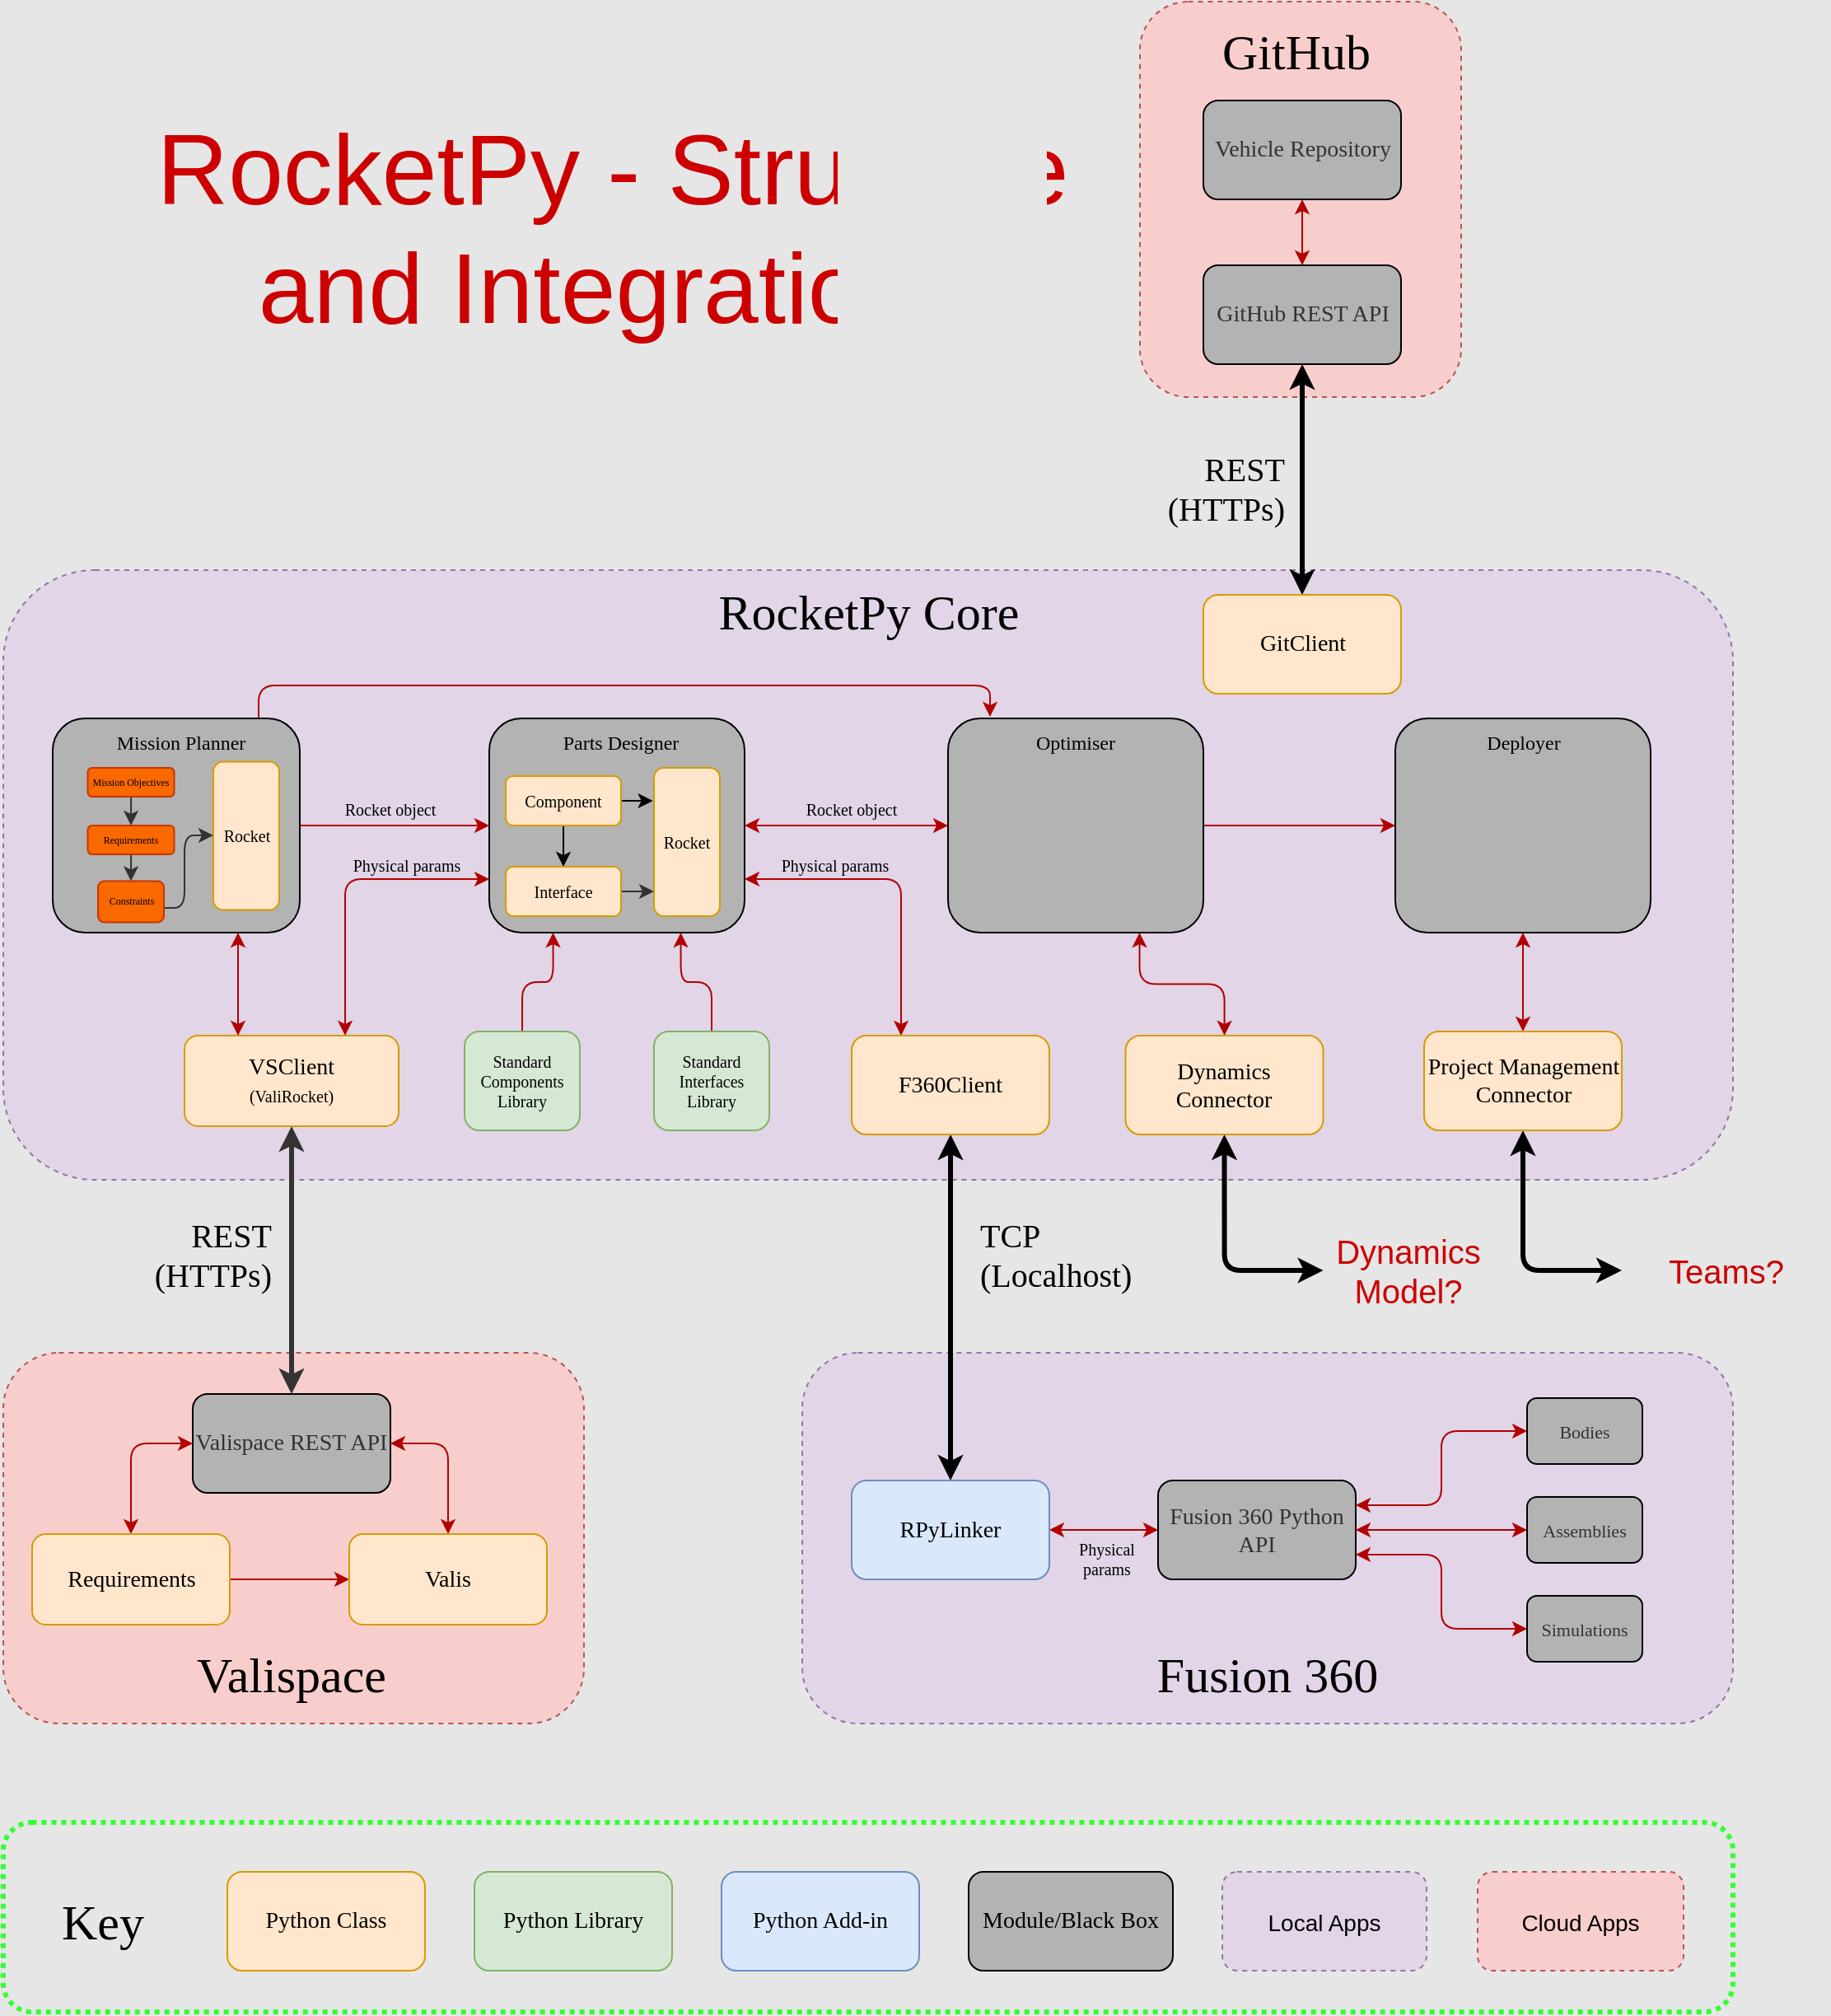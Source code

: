 <mxfile version="15.6.0" type="device"><diagram id="CBhhSlvV4TSZD_NFqNw8" name="Page-1"><mxGraphModel dx="677" dy="384" grid="1" gridSize="5" guides="1" tooltips="1" connect="1" arrows="1" fold="1" page="1" pageScale="1" pageWidth="4681" pageHeight="3300" background="#E6E6E6" math="0" shadow="0"><root><mxCell id="0"/><mxCell id="1" parent="0"/><mxCell id="SwX5QnUCMjqNOXKMfuhw-78" value="" style="rounded=1;whiteSpace=wrap;html=1;shadow=0;dashed=1;fontFamily=Verdana;fontSize=10;fillColor=none;strokeWidth=3;dashPattern=1 1;strokeColor=#33FF33;" parent="1" vertex="1"><mxGeometry x="1535" y="1775" width="1050" height="115" as="geometry"/></mxCell><mxCell id="SwX5QnUCMjqNOXKMfuhw-1" value="" style="rounded=1;whiteSpace=wrap;html=1;fillColor=#e1d5e7;shadow=0;strokeColor=#9673a6;dashed=1;" parent="1" vertex="1"><mxGeometry x="1535" y="1015" width="1050" height="370" as="geometry"/></mxCell><mxCell id="SwX5QnUCMjqNOXKMfuhw-2" value="" style="rounded=1;whiteSpace=wrap;html=1;fillColor=#e1d5e7;strokeColor=#9673a6;dashed=1;" parent="1" vertex="1"><mxGeometry x="2020" y="1490" width="565" height="225" as="geometry"/></mxCell><mxCell id="SwX5QnUCMjqNOXKMfuhw-3" value="Fusion 360" style="text;html=1;strokeColor=none;fillColor=none;align=center;verticalAlign=middle;whiteSpace=wrap;rounded=0;fontSize=30;fontFamily=Verdana;" parent="1" vertex="1"><mxGeometry x="2216.25" y="1675" width="172.5" height="20" as="geometry"/></mxCell><mxCell id="SwX5QnUCMjqNOXKMfuhw-4" value="RocketPy Core" style="text;html=1;strokeColor=none;fillColor=none;align=center;verticalAlign=middle;whiteSpace=wrap;rounded=0;fontSize=30;fontFamily=Verdana;" parent="1" vertex="1"><mxGeometry x="1932.5" y="1030" width="255" height="20" as="geometry"/></mxCell><mxCell id="SwX5QnUCMjqNOXKMfuhw-9" style="edgeStyle=orthogonalEdgeStyle;rounded=1;orthogonalLoop=1;jettySize=auto;html=1;fontFamily=Verdana;fontSize=14;startArrow=classic;startFill=1;strokeWidth=3;exitX=0.5;exitY=1;exitDx=0;exitDy=0;entryX=0.5;entryY=0;entryDx=0;entryDy=0;" parent="1" source="SwX5QnUCMjqNOXKMfuhw-7" target="SwX5QnUCMjqNOXKMfuhw-8" edge="1"><mxGeometry relative="1" as="geometry"><Array as="points"><mxPoint x="2110" y="1540"/><mxPoint x="2110" y="1540"/></Array></mxGeometry></mxCell><mxCell id="SwX5QnUCMjqNOXKMfuhw-99" style="edgeStyle=orthogonalEdgeStyle;rounded=1;orthogonalLoop=1;jettySize=auto;html=1;exitX=0.25;exitY=0;exitDx=0;exitDy=0;entryX=1;entryY=0.75;entryDx=0;entryDy=0;fontFamily=Verdana;fontSize=4;startArrow=classic;startFill=1;endArrow=classic;endFill=1;strokeColor=#B20000;strokeWidth=1;fillColor=#e51400;" parent="1" source="SwX5QnUCMjqNOXKMfuhw-7" target="SwX5QnUCMjqNOXKMfuhw-10" edge="1"><mxGeometry relative="1" as="geometry"/></mxCell><mxCell id="SwX5QnUCMjqNOXKMfuhw-7" value="F360Client" style="rounded=1;whiteSpace=wrap;html=1;fontFamily=Verdana;fontSize=14;fillColor=#ffe6cc;strokeColor=#d79b00;" parent="1" vertex="1"><mxGeometry x="2050" y="1297.5" width="120" height="60" as="geometry"/></mxCell><mxCell id="SwX5QnUCMjqNOXKMfuhw-59" style="edgeStyle=orthogonalEdgeStyle;rounded=1;orthogonalLoop=1;jettySize=auto;html=1;entryX=0;entryY=0.5;entryDx=0;entryDy=0;fontFamily=Verdana;fontSize=30;startArrow=classic;startFill=1;endArrow=classic;endFill=1;strokeColor=#B20000;strokeWidth=1;fillColor=#e51400;" parent="1" source="SwX5QnUCMjqNOXKMfuhw-8" target="SwX5QnUCMjqNOXKMfuhw-58" edge="1"><mxGeometry relative="1" as="geometry"/></mxCell><mxCell id="SwX5QnUCMjqNOXKMfuhw-8" value="RPyLinker" style="rounded=1;whiteSpace=wrap;html=1;fontFamily=Verdana;fontSize=14;fillColor=#dae8fc;strokeColor=#6c8ebf;" parent="1" vertex="1"><mxGeometry x="2050" y="1567.5" width="120" height="60" as="geometry"/></mxCell><mxCell id="SwX5QnUCMjqNOXKMfuhw-97" style="edgeStyle=orthogonalEdgeStyle;rounded=1;orthogonalLoop=1;jettySize=auto;html=1;exitX=0;exitY=0.75;exitDx=0;exitDy=0;entryX=0.75;entryY=0;entryDx=0;entryDy=0;fontFamily=Verdana;fontSize=4;startArrow=classic;startFill=1;endArrow=classic;endFill=1;strokeColor=#B20000;strokeWidth=1;fillColor=#e51400;" parent="1" source="SwX5QnUCMjqNOXKMfuhw-10" target="SwX5QnUCMjqNOXKMfuhw-29" edge="1"><mxGeometry relative="1" as="geometry"/></mxCell><mxCell id="SwX5QnUCMjqNOXKMfuhw-10" value="" style="rounded=1;whiteSpace=wrap;html=1;fontFamily=Verdana;fontSize=14;fillColor=#B3B3B3;" parent="1" vertex="1"><mxGeometry x="1830" y="1105" width="155" height="130" as="geometry"/></mxCell><mxCell id="SwX5QnUCMjqNOXKMfuhw-74" style="edgeStyle=orthogonalEdgeStyle;rounded=1;orthogonalLoop=1;jettySize=auto;html=1;entryX=0.25;entryY=1;entryDx=0;entryDy=0;fontFamily=Verdana;fontSize=10;startArrow=none;startFill=0;endArrow=classic;endFill=1;strokeColor=#B20000;strokeWidth=1;fillColor=#e51400;" parent="1" source="SwX5QnUCMjqNOXKMfuhw-12" target="SwX5QnUCMjqNOXKMfuhw-10" edge="1"><mxGeometry relative="1" as="geometry"/></mxCell><mxCell id="SwX5QnUCMjqNOXKMfuhw-12" value="Standard Components Library" style="rounded=1;whiteSpace=wrap;html=1;fontFamily=Verdana;fontSize=10;fillColor=#d5e8d4;strokeColor=#82b366;" parent="1" vertex="1"><mxGeometry x="1815" y="1295" width="70" height="60" as="geometry"/></mxCell><mxCell id="SwX5QnUCMjqNOXKMfuhw-22" style="edgeStyle=orthogonalEdgeStyle;rounded=0;orthogonalLoop=1;jettySize=auto;html=1;entryX=0.5;entryY=0;entryDx=0;entryDy=0;fontFamily=Verdana;fontSize=10;startArrow=none;startFill=0;endArrow=classic;endFill=1;strokeWidth=1;" parent="1" source="SwX5QnUCMjqNOXKMfuhw-14" target="SwX5QnUCMjqNOXKMfuhw-15" edge="1"><mxGeometry relative="1" as="geometry"/></mxCell><mxCell id="SwX5QnUCMjqNOXKMfuhw-24" style="edgeStyle=orthogonalEdgeStyle;rounded=0;orthogonalLoop=1;jettySize=auto;html=1;entryX=-0.017;entryY=0.227;entryDx=0;entryDy=0;fontFamily=Verdana;fontSize=10;startArrow=none;startFill=0;endArrow=classic;endFill=1;strokeWidth=1;entryPerimeter=0;exitX=1;exitY=0.5;exitDx=0;exitDy=0;" parent="1" source="SwX5QnUCMjqNOXKMfuhw-14" target="SwX5QnUCMjqNOXKMfuhw-16" edge="1"><mxGeometry relative="1" as="geometry"><Array as="points"/></mxGeometry></mxCell><mxCell id="SwX5QnUCMjqNOXKMfuhw-14" value="Component" style="rounded=1;whiteSpace=wrap;html=1;fontFamily=Verdana;fontSize=10;fillColor=#ffe6cc;strokeColor=#d79b00;" parent="1" vertex="1"><mxGeometry x="1840" y="1140" width="70" height="30" as="geometry"/></mxCell><mxCell id="SwX5QnUCMjqNOXKMfuhw-70" style="edgeStyle=orthogonalEdgeStyle;rounded=1;orthogonalLoop=1;jettySize=auto;html=1;entryX=0.019;entryY=0.836;entryDx=0;entryDy=0;entryPerimeter=0;fontFamily=Verdana;fontSize=11;startArrow=none;startFill=0;endArrow=classic;endFill=1;strokeColor=#333333;strokeWidth=1;" parent="1" source="SwX5QnUCMjqNOXKMfuhw-15" target="SwX5QnUCMjqNOXKMfuhw-16" edge="1"><mxGeometry relative="1" as="geometry"/></mxCell><mxCell id="SwX5QnUCMjqNOXKMfuhw-15" value="Interface" style="rounded=1;whiteSpace=wrap;html=1;fontFamily=Verdana;fontSize=10;fillColor=#ffe6cc;strokeColor=#d79b00;" parent="1" vertex="1"><mxGeometry x="1840" y="1195" width="70" height="30" as="geometry"/></mxCell><mxCell id="SwX5QnUCMjqNOXKMfuhw-16" value="Rocket" style="rounded=1;whiteSpace=wrap;html=1;fontFamily=Verdana;fontSize=10;fillColor=#ffe6cc;strokeColor=#d79b00;" parent="1" vertex="1"><mxGeometry x="1930" y="1135" width="40" height="90" as="geometry"/></mxCell><mxCell id="SwX5QnUCMjqNOXKMfuhw-75" style="edgeStyle=orthogonalEdgeStyle;rounded=1;orthogonalLoop=1;jettySize=auto;html=1;entryX=0.75;entryY=1;entryDx=0;entryDy=0;fontFamily=Verdana;fontSize=10;startArrow=none;startFill=0;endArrow=classic;endFill=1;strokeColor=#B20000;strokeWidth=1;fillColor=#e51400;" parent="1" source="SwX5QnUCMjqNOXKMfuhw-17" target="SwX5QnUCMjqNOXKMfuhw-10" edge="1"><mxGeometry relative="1" as="geometry"/></mxCell><mxCell id="SwX5QnUCMjqNOXKMfuhw-17" value="Standard Interfaces&lt;br style=&quot;font-size: 10px;&quot;&gt;Library" style="rounded=1;whiteSpace=wrap;html=1;fontFamily=Verdana;fontSize=10;fillColor=#d5e8d4;strokeColor=#82b366;" parent="1" vertex="1"><mxGeometry x="1930" y="1295" width="70" height="60" as="geometry"/></mxCell><mxCell id="SwX5QnUCMjqNOXKMfuhw-25" value="&lt;font style=&quot;font-size: 12px&quot;&gt;Parts Designer&lt;/font&gt;" style="text;html=1;strokeColor=none;fillColor=none;align=center;verticalAlign=middle;whiteSpace=wrap;rounded=0;fontSize=12;fontFamily=Verdana;" parent="1" vertex="1"><mxGeometry x="1860" y="1110" width="100" height="20" as="geometry"/></mxCell><mxCell id="SwX5QnUCMjqNOXKMfuhw-26" value="TCP (Localhost)" style="text;html=1;strokeColor=none;fillColor=none;align=left;verticalAlign=middle;whiteSpace=wrap;rounded=0;fontSize=20;fontFamily=Verdana;" parent="1" vertex="1"><mxGeometry x="2126" y="1420" width="40" height="20" as="geometry"/></mxCell><mxCell id="SwX5QnUCMjqNOXKMfuhw-28" value="" style="rounded=1;whiteSpace=wrap;html=1;fillColor=#f8cecc;shadow=0;strokeColor=#b85450;dashed=1;" parent="1" vertex="1"><mxGeometry x="1535" y="1490" width="352.5" height="225" as="geometry"/></mxCell><mxCell id="SwX5QnUCMjqNOXKMfuhw-100" style="edgeStyle=orthogonalEdgeStyle;rounded=1;orthogonalLoop=1;jettySize=auto;html=1;entryX=0.5;entryY=0;entryDx=0;entryDy=0;fontFamily=Verdana;fontSize=4;startArrow=classic;startFill=1;endArrow=classic;endFill=1;strokeColor=#333333;strokeWidth=3;" parent="1" source="SwX5QnUCMjqNOXKMfuhw-29" target="SwX5QnUCMjqNOXKMfuhw-33" edge="1"><mxGeometry relative="1" as="geometry"/></mxCell><mxCell id="SwX5QnUCMjqNOXKMfuhw-29" value="VSClient&lt;br&gt;&lt;font style=&quot;font-size: 10px&quot;&gt;(ValiRocket)&lt;/font&gt;" style="rounded=1;whiteSpace=wrap;html=1;fontFamily=Verdana;fontSize=14;fillColor=#ffe6cc;strokeColor=#d79b00;" parent="1" vertex="1"><mxGeometry x="1645" y="1297.5" width="130" height="55" as="geometry"/></mxCell><mxCell id="SwX5QnUCMjqNOXKMfuhw-31" value="Valispace" style="text;html=1;strokeColor=none;fillColor=none;align=center;verticalAlign=middle;whiteSpace=wrap;rounded=0;fontSize=30;fontFamily=Verdana;" parent="1" vertex="1"><mxGeometry x="1625" y="1675" width="170" height="20" as="geometry"/></mxCell><mxCell id="SwX5QnUCMjqNOXKMfuhw-33" value="Valispace REST API" style="rounded=1;whiteSpace=wrap;html=1;fontFamily=Verdana;fontSize=14;fontColor=#333333;fillColor=#B3B3B3;" parent="1" vertex="1"><mxGeometry x="1650" y="1515" width="120" height="60" as="geometry"/></mxCell><mxCell id="SwX5QnUCMjqNOXKMfuhw-35" value="RocketPy - Structure and Integrations" style="text;html=1;align=center;verticalAlign=middle;whiteSpace=wrap;rounded=0;fontSize=60;fontFamily=Helvetica;fontStyle=0;fontColor=#CC0000;" parent="1" vertex="1"><mxGeometry x="1625" y="720" width="560" height="175" as="geometry"/></mxCell><mxCell id="SwX5QnUCMjqNOXKMfuhw-38" value="REST (HTTPs)" style="text;html=1;strokeColor=none;fillColor=none;align=right;verticalAlign=middle;whiteSpace=wrap;rounded=0;fontSize=20;fontFamily=Verdana;" parent="1" vertex="1"><mxGeometry x="1660" y="1420" width="40" height="20" as="geometry"/></mxCell><mxCell id="SwX5QnUCMjqNOXKMfuhw-46" style="edgeStyle=orthogonalEdgeStyle;rounded=1;orthogonalLoop=1;jettySize=auto;html=1;fontFamily=Verdana;fontSize=34;startArrow=none;startFill=0;endArrow=classic;endFill=1;strokeWidth=1;fillColor=#e51400;strokeColor=#B20000;" parent="1" source="SwX5QnUCMjqNOXKMfuhw-42" target="SwX5QnUCMjqNOXKMfuhw-43" edge="1"><mxGeometry relative="1" as="geometry"/></mxCell><mxCell id="SwX5QnUCMjqNOXKMfuhw-101" style="edgeStyle=orthogonalEdgeStyle;rounded=1;orthogonalLoop=1;jettySize=auto;html=1;entryX=0;entryY=0.5;entryDx=0;entryDy=0;fontFamily=Verdana;fontSize=4;startArrow=classic;startFill=1;endArrow=classic;endFill=1;strokeColor=#B20000;strokeWidth=1;fillColor=#e51400;" parent="1" source="SwX5QnUCMjqNOXKMfuhw-42" target="SwX5QnUCMjqNOXKMfuhw-33" edge="1"><mxGeometry relative="1" as="geometry"/></mxCell><mxCell id="SwX5QnUCMjqNOXKMfuhw-42" value="Requirements" style="rounded=1;whiteSpace=wrap;html=1;fontFamily=Verdana;fontSize=14;fillColor=#ffe6cc;strokeColor=#d79b00;" parent="1" vertex="1"><mxGeometry x="1552.5" y="1600" width="120" height="55" as="geometry"/></mxCell><mxCell id="SwX5QnUCMjqNOXKMfuhw-102" style="edgeStyle=orthogonalEdgeStyle;rounded=1;orthogonalLoop=1;jettySize=auto;html=1;entryX=1;entryY=0.5;entryDx=0;entryDy=0;fontFamily=Verdana;fontSize=4;startArrow=classic;startFill=1;endArrow=classic;endFill=1;strokeColor=#B20000;strokeWidth=1;fillColor=#e51400;" parent="1" source="SwX5QnUCMjqNOXKMfuhw-43" target="SwX5QnUCMjqNOXKMfuhw-33" edge="1"><mxGeometry relative="1" as="geometry"/></mxCell><mxCell id="SwX5QnUCMjqNOXKMfuhw-43" value="Valis" style="rounded=1;whiteSpace=wrap;html=1;fontFamily=Verdana;fontSize=14;fillColor=#ffe6cc;strokeColor=#d79b00;" parent="1" vertex="1"><mxGeometry x="1745" y="1600" width="120" height="55" as="geometry"/></mxCell><mxCell id="SwX5QnUCMjqNOXKMfuhw-49" value="Python Class" style="rounded=1;whiteSpace=wrap;html=1;fontFamily=Verdana;fontSize=14;fillColor=#ffe6cc;strokeColor=#d79b00;" parent="1" vertex="1"><mxGeometry x="1671" y="1805" width="120" height="60" as="geometry"/></mxCell><mxCell id="SwX5QnUCMjqNOXKMfuhw-50" value="Python Library" style="rounded=1;whiteSpace=wrap;html=1;fontFamily=Verdana;fontSize=14;fillColor=#d5e8d4;strokeColor=#82b366;" parent="1" vertex="1"><mxGeometry x="1821" y="1805" width="120" height="60" as="geometry"/></mxCell><mxCell id="SwX5QnUCMjqNOXKMfuhw-51" value="Python Add-in" style="rounded=1;whiteSpace=wrap;html=1;fontFamily=Verdana;fontSize=14;fillColor=#dae8fc;strokeColor=#6c8ebf;" parent="1" vertex="1"><mxGeometry x="1971" y="1805" width="120" height="60" as="geometry"/></mxCell><mxCell id="SwX5QnUCMjqNOXKMfuhw-52" value="Module/Black Box" style="rounded=1;whiteSpace=wrap;html=1;fontFamily=Verdana;fontSize=14;fillColor=#B3B3B3;" parent="1" vertex="1"><mxGeometry x="2121" y="1805" width="124" height="60" as="geometry"/></mxCell><mxCell id="SwX5QnUCMjqNOXKMfuhw-53" value="&lt;font style=&quot;font-size: 14px&quot;&gt;Local Apps&lt;/font&gt;" style="rounded=1;whiteSpace=wrap;html=1;fillColor=#e1d5e7;shadow=0;strokeColor=#9673a6;dashed=1;fontSize=15;" parent="1" vertex="1"><mxGeometry x="2275" y="1805" width="124" height="60" as="geometry"/></mxCell><mxCell id="SwX5QnUCMjqNOXKMfuhw-56" value="Key" style="text;html=1;align=center;verticalAlign=middle;resizable=0;points=[];autosize=1;strokeColor=none;fontSize=30;fontFamily=Verdana;" parent="1" vertex="1"><mxGeometry x="1560" y="1812.5" width="70" height="45" as="geometry"/></mxCell><mxCell id="SwX5QnUCMjqNOXKMfuhw-57" value="&lt;font style=&quot;font-size: 14px&quot;&gt;Cloud Apps&lt;/font&gt;" style="rounded=1;whiteSpace=wrap;html=1;fillColor=#f8cecc;shadow=0;strokeColor=#b85450;dashed=1;fontSize=15;" parent="1" vertex="1"><mxGeometry x="2430" y="1805" width="125" height="60" as="geometry"/></mxCell><mxCell id="SwX5QnUCMjqNOXKMfuhw-58" value="Fusion 360 Python API" style="rounded=1;whiteSpace=wrap;html=1;fontFamily=Verdana;fontSize=14;fontColor=#333333;fillColor=#B3B3B3;" parent="1" vertex="1"><mxGeometry x="2236" y="1567.5" width="120" height="60" as="geometry"/></mxCell><mxCell id="SwX5QnUCMjqNOXKMfuhw-64" style="edgeStyle=orthogonalEdgeStyle;rounded=1;orthogonalLoop=1;jettySize=auto;html=1;entryX=1;entryY=0.25;entryDx=0;entryDy=0;fontFamily=Verdana;fontSize=11;startArrow=classic;startFill=1;endArrow=classic;endFill=1;strokeColor=#B20000;strokeWidth=1;fillColor=#e51400;" parent="1" source="SwX5QnUCMjqNOXKMfuhw-60" target="SwX5QnUCMjqNOXKMfuhw-58" edge="1"><mxGeometry relative="1" as="geometry"/></mxCell><mxCell id="SwX5QnUCMjqNOXKMfuhw-60" value="Bodies" style="rounded=1;whiteSpace=wrap;html=1;fontFamily=Verdana;fontSize=11;fontColor=#333333;fillColor=#B3B3B3;" parent="1" vertex="1"><mxGeometry x="2460" y="1517.5" width="70" height="40" as="geometry"/></mxCell><mxCell id="SwX5QnUCMjqNOXKMfuhw-65" style="edgeStyle=orthogonalEdgeStyle;rounded=1;orthogonalLoop=1;jettySize=auto;html=1;entryX=1;entryY=0.5;entryDx=0;entryDy=0;fontFamily=Verdana;fontSize=11;startArrow=classic;startFill=1;endArrow=classic;endFill=1;strokeColor=#B20000;strokeWidth=1;fillColor=#e51400;" parent="1" source="SwX5QnUCMjqNOXKMfuhw-61" target="SwX5QnUCMjqNOXKMfuhw-58" edge="1"><mxGeometry relative="1" as="geometry"/></mxCell><mxCell id="SwX5QnUCMjqNOXKMfuhw-61" value="Assemblies" style="rounded=1;whiteSpace=wrap;html=1;fontFamily=Verdana;fontSize=11;fontColor=#333333;fillColor=#B3B3B3;" parent="1" vertex="1"><mxGeometry x="2460" y="1577.5" width="70" height="40" as="geometry"/></mxCell><mxCell id="SwX5QnUCMjqNOXKMfuhw-66" style="edgeStyle=orthogonalEdgeStyle;rounded=1;orthogonalLoop=1;jettySize=auto;html=1;entryX=1;entryY=0.75;entryDx=0;entryDy=0;fontFamily=Verdana;fontSize=11;startArrow=classic;startFill=1;endArrow=classic;endFill=1;strokeColor=#B20000;strokeWidth=1;fillColor=#e51400;" parent="1" source="SwX5QnUCMjqNOXKMfuhw-62" target="SwX5QnUCMjqNOXKMfuhw-58" edge="1"><mxGeometry relative="1" as="geometry"/></mxCell><mxCell id="SwX5QnUCMjqNOXKMfuhw-62" value="Simulations" style="rounded=1;whiteSpace=wrap;html=1;fontFamily=Verdana;fontSize=11;fontColor=#333333;fillColor=#B3B3B3;" parent="1" vertex="1"><mxGeometry x="2460" y="1637.5" width="70" height="40" as="geometry"/></mxCell><mxCell id="SwX5QnUCMjqNOXKMfuhw-69" style="edgeStyle=orthogonalEdgeStyle;rounded=1;orthogonalLoop=1;jettySize=auto;html=1;entryX=0;entryY=0.5;entryDx=0;entryDy=0;fontFamily=Verdana;fontSize=11;startArrow=none;startFill=0;endArrow=classic;endFill=1;strokeColor=#B20000;strokeWidth=1;fillColor=#e51400;" parent="1" source="SwX5QnUCMjqNOXKMfuhw-67" target="SwX5QnUCMjqNOXKMfuhw-10" edge="1"><mxGeometry relative="1" as="geometry"/></mxCell><mxCell id="SwX5QnUCMjqNOXKMfuhw-96" style="edgeStyle=orthogonalEdgeStyle;rounded=1;orthogonalLoop=1;jettySize=auto;html=1;exitX=0.75;exitY=1;exitDx=0;exitDy=0;entryX=0.25;entryY=0;entryDx=0;entryDy=0;fontFamily=Verdana;fontSize=4;startArrow=classic;startFill=1;endArrow=classic;endFill=1;strokeColor=#B20000;strokeWidth=1;fillColor=#e51400;" parent="1" source="SwX5QnUCMjqNOXKMfuhw-67" target="SwX5QnUCMjqNOXKMfuhw-29" edge="1"><mxGeometry relative="1" as="geometry"/></mxCell><mxCell id="SwX5QnUCMjqNOXKMfuhw-110" style="edgeStyle=orthogonalEdgeStyle;rounded=1;orthogonalLoop=1;jettySize=auto;html=1;fontFamily=Verdana;fontSize=4;startArrow=none;startFill=0;endArrow=classic;endFill=1;strokeColor=#B20000;strokeWidth=1;fillColor=#e51400;" parent="1" source="SwX5QnUCMjqNOXKMfuhw-67" edge="1"><mxGeometry relative="1" as="geometry"><mxPoint x="2134" y="1104" as="targetPoint"/><Array as="points"><mxPoint x="1690" y="1085"/><mxPoint x="2134" y="1085"/></Array></mxGeometry></mxCell><mxCell id="SwX5QnUCMjqNOXKMfuhw-67" value="" style="rounded=1;whiteSpace=wrap;html=1;fontFamily=Verdana;fontSize=14;fillColor=#B3B3B3;" parent="1" vertex="1"><mxGeometry x="1565" y="1105" width="150" height="130" as="geometry"/></mxCell><mxCell id="SwX5QnUCMjqNOXKMfuhw-68" value="Mission Planner" style="text;html=1;strokeColor=none;fillColor=none;align=center;verticalAlign=middle;whiteSpace=wrap;rounded=0;fontSize=12;fontFamily=Verdana;" parent="1" vertex="1"><mxGeometry x="1582.5" y="1110" width="120" height="20" as="geometry"/></mxCell><mxCell id="SwX5QnUCMjqNOXKMfuhw-72" value="Rocket object" style="text;html=1;strokeColor=none;fillColor=none;align=center;verticalAlign=middle;whiteSpace=wrap;rounded=0;fontSize=10;fontFamily=Verdana;" parent="1" vertex="1"><mxGeometry x="1720" y="1150" width="100" height="20" as="geometry"/></mxCell><mxCell id="SwX5QnUCMjqNOXKMfuhw-73" value="Rocket" style="rounded=1;whiteSpace=wrap;html=1;fontFamily=Verdana;fontSize=10;fillColor=#ffe6cc;strokeColor=#d79b00;" parent="1" vertex="1"><mxGeometry x="1662.5" y="1131.25" width="40" height="90" as="geometry"/></mxCell><mxCell id="SwX5QnUCMjqNOXKMfuhw-87" style="edgeStyle=orthogonalEdgeStyle;rounded=1;orthogonalLoop=1;jettySize=auto;html=1;entryX=0.5;entryY=0;entryDx=0;entryDy=0;fontFamily=Verdana;fontSize=4;startArrow=none;startFill=0;endArrow=classic;endFill=1;strokeColor=#333333;strokeWidth=1;" parent="1" source="SwX5QnUCMjqNOXKMfuhw-81" target="SwX5QnUCMjqNOXKMfuhw-82" edge="1"><mxGeometry relative="1" as="geometry"><Array as="points"><mxPoint x="1613" y="1159"/><mxPoint x="1613" y="1159"/></Array></mxGeometry></mxCell><mxCell id="SwX5QnUCMjqNOXKMfuhw-81" value="Mission Objectives" style="rounded=1;whiteSpace=wrap;html=1;fontFamily=Verdana;fontSize=6;fillColor=#fa6800;strokeColor=#C73500;fontColor=#000000;" parent="1" vertex="1"><mxGeometry x="1586.25" y="1135" width="52.5" height="17.5" as="geometry"/></mxCell><mxCell id="SwX5QnUCMjqNOXKMfuhw-88" style="edgeStyle=orthogonalEdgeStyle;rounded=1;orthogonalLoop=1;jettySize=auto;html=1;entryX=0.5;entryY=0;entryDx=0;entryDy=0;fontFamily=Verdana;fontSize=4;startArrow=none;startFill=0;endArrow=classic;endFill=1;strokeColor=#333333;strokeWidth=1;" parent="1" source="SwX5QnUCMjqNOXKMfuhw-82" target="SwX5QnUCMjqNOXKMfuhw-85" edge="1"><mxGeometry relative="1" as="geometry"><Array as="points"><mxPoint x="1613" y="1195"/><mxPoint x="1613" y="1195"/></Array></mxGeometry></mxCell><mxCell id="SwX5QnUCMjqNOXKMfuhw-82" value="Requirements" style="rounded=1;whiteSpace=wrap;html=1;fontFamily=Verdana;fontSize=6;fillColor=#fa6800;strokeColor=#C73500;fontColor=#000000;" parent="1" vertex="1"><mxGeometry x="1586.25" y="1170" width="52.5" height="17.5" as="geometry"/></mxCell><mxCell id="SwX5QnUCMjqNOXKMfuhw-86" style="edgeStyle=orthogonalEdgeStyle;rounded=1;orthogonalLoop=1;jettySize=auto;html=1;entryX=0;entryY=0.5;entryDx=0;entryDy=0;fontFamily=Verdana;fontSize=6;startArrow=none;startFill=0;endArrow=classic;endFill=1;strokeColor=#333333;strokeWidth=1;" parent="1" source="SwX5QnUCMjqNOXKMfuhw-85" target="SwX5QnUCMjqNOXKMfuhw-73" edge="1"><mxGeometry relative="1" as="geometry"><Array as="points"><mxPoint x="1645" y="1220"/><mxPoint x="1645" y="1176"/><mxPoint x="1663" y="1176"/></Array></mxGeometry></mxCell><mxCell id="SwX5QnUCMjqNOXKMfuhw-85" value="Constraints" style="rounded=1;whiteSpace=wrap;html=1;fontFamily=Verdana;fontSize=6;fillColor=#fa6800;strokeColor=#C73500;fontColor=#000000;" parent="1" vertex="1"><mxGeometry x="1592.5" y="1203.75" width="40" height="25" as="geometry"/></mxCell><mxCell id="SwX5QnUCMjqNOXKMfuhw-89" value="Physical params" style="text;html=1;strokeColor=none;fillColor=none;align=center;verticalAlign=middle;whiteSpace=wrap;rounded=0;fontSize=10;fontFamily=Verdana;" parent="1" vertex="1"><mxGeometry x="1990" y="1183.75" width="100" height="20" as="geometry"/></mxCell><mxCell id="SwX5QnUCMjqNOXKMfuhw-90" value="Physical&lt;br&gt;params" style="text;html=1;strokeColor=none;fillColor=none;align=center;verticalAlign=middle;whiteSpace=wrap;rounded=0;fontSize=10;fontFamily=Verdana;" parent="1" vertex="1"><mxGeometry x="2155" y="1605" width="100" height="20" as="geometry"/></mxCell><mxCell id="SwX5QnUCMjqNOXKMfuhw-98" value="Physical params" style="text;html=1;strokeColor=none;fillColor=none;align=center;verticalAlign=middle;whiteSpace=wrap;rounded=0;fontSize=10;fontFamily=Verdana;" parent="1" vertex="1"><mxGeometry x="1730" y="1183.75" width="100" height="20" as="geometry"/></mxCell><mxCell id="SwX5QnUCMjqNOXKMfuhw-104" style="edgeStyle=orthogonalEdgeStyle;rounded=1;orthogonalLoop=1;jettySize=auto;html=1;entryX=1;entryY=0.5;entryDx=0;entryDy=0;fontFamily=Verdana;fontSize=4;startArrow=classic;startFill=1;endArrow=classic;endFill=1;strokeColor=#B20000;strokeWidth=1;fillColor=#e51400;" parent="1" source="SwX5QnUCMjqNOXKMfuhw-103" target="SwX5QnUCMjqNOXKMfuhw-10" edge="1"><mxGeometry relative="1" as="geometry"/></mxCell><mxCell id="SwX5QnUCMjqNOXKMfuhw-109" style="edgeStyle=orthogonalEdgeStyle;rounded=1;orthogonalLoop=1;jettySize=auto;html=1;entryX=0;entryY=0.5;entryDx=0;entryDy=0;fontFamily=Verdana;fontSize=4;startArrow=none;startFill=0;endArrow=classic;endFill=1;strokeColor=#B20000;strokeWidth=1;fillColor=#e51400;" parent="1" source="SwX5QnUCMjqNOXKMfuhw-103" target="SwX5QnUCMjqNOXKMfuhw-107" edge="1"><mxGeometry relative="1" as="geometry"/></mxCell><mxCell id="SwX5QnUCMjqNOXKMfuhw-103" value="" style="rounded=1;whiteSpace=wrap;html=1;fontFamily=Verdana;fontSize=14;fillColor=#B3B3B3;" parent="1" vertex="1"><mxGeometry x="2108.5" y="1105" width="155" height="130" as="geometry"/></mxCell><mxCell id="SwX5QnUCMjqNOXKMfuhw-105" value="&lt;font style=&quot;font-size: 12px&quot;&gt;Optimiser&lt;/font&gt;" style="text;html=1;strokeColor=none;fillColor=none;align=center;verticalAlign=middle;whiteSpace=wrap;rounded=0;fontSize=12;fontFamily=Verdana;" parent="1" vertex="1"><mxGeometry x="2136" y="1110" width="100" height="20" as="geometry"/></mxCell><mxCell id="SwX5QnUCMjqNOXKMfuhw-129" style="edgeStyle=orthogonalEdgeStyle;rounded=1;orthogonalLoop=1;jettySize=auto;html=1;fontFamily=Helvetica;fontSize=60;fontColor=#CC0000;startArrow=classic;startFill=1;endArrow=classic;endFill=1;strokeColor=#B20000;strokeWidth=1;fillColor=#e51400;" parent="1" source="SwX5QnUCMjqNOXKMfuhw-107" target="SwX5QnUCMjqNOXKMfuhw-128" edge="1"><mxGeometry relative="1" as="geometry"/></mxCell><mxCell id="SwX5QnUCMjqNOXKMfuhw-107" value="" style="rounded=1;whiteSpace=wrap;html=1;fontFamily=Verdana;fontSize=14;fillColor=#B3B3B3;" parent="1" vertex="1"><mxGeometry x="2380" y="1105" width="155" height="130" as="geometry"/></mxCell><mxCell id="SwX5QnUCMjqNOXKMfuhw-108" value="&lt;font style=&quot;font-size: 12px&quot;&gt;Deployer&lt;/font&gt;" style="text;html=1;strokeColor=none;fillColor=none;align=center;verticalAlign=middle;whiteSpace=wrap;rounded=0;fontSize=12;fontFamily=Verdana;" parent="1" vertex="1"><mxGeometry x="2407.5" y="1110" width="100" height="20" as="geometry"/></mxCell><mxCell id="SwX5QnUCMjqNOXKMfuhw-114" value="" style="rounded=1;whiteSpace=wrap;html=1;fillColor=#f8cecc;shadow=0;strokeColor=#b85450;dashed=1;" parent="1" vertex="1"><mxGeometry x="2225" y="670" width="195" height="240" as="geometry"/></mxCell><mxCell id="SwX5QnUCMjqNOXKMfuhw-115" value="GitHub" style="text;html=1;strokeColor=none;fillColor=none;align=center;verticalAlign=middle;whiteSpace=wrap;rounded=0;fontSize=30;fontFamily=Verdana;" parent="1" vertex="1"><mxGeometry x="2235" y="690" width="170" height="20" as="geometry"/></mxCell><mxCell id="SwX5QnUCMjqNOXKMfuhw-121" style="edgeStyle=orthogonalEdgeStyle;rounded=1;orthogonalLoop=1;jettySize=auto;html=1;fontFamily=Helvetica;fontSize=45;fontColor=#CC0000;startArrow=classic;startFill=1;endArrow=classic;endFill=1;strokeColor=#000000;strokeWidth=3;" parent="1" source="SwX5QnUCMjqNOXKMfuhw-116" target="SwX5QnUCMjqNOXKMfuhw-120" edge="1"><mxGeometry relative="1" as="geometry"/></mxCell><mxCell id="SwX5QnUCMjqNOXKMfuhw-116" value="GitClient" style="rounded=1;whiteSpace=wrap;html=1;fontFamily=Verdana;fontSize=14;fillColor=#ffe6cc;strokeColor=#d79b00;fontColor=#000000;" parent="1" vertex="1"><mxGeometry x="2263.5" y="1030" width="120" height="60" as="geometry"/></mxCell><mxCell id="SwX5QnUCMjqNOXKMfuhw-118" value="REST (HTTPs)" style="text;html=1;strokeColor=none;fillColor=none;align=right;verticalAlign=middle;whiteSpace=wrap;rounded=0;fontSize=20;fontFamily=Verdana;fontColor=#000000;" parent="1" vertex="1"><mxGeometry x="2275" y="955" width="40" height="20" as="geometry"/></mxCell><mxCell id="SwX5QnUCMjqNOXKMfuhw-119" value="Rocket object" style="text;html=1;strokeColor=none;fillColor=none;align=center;verticalAlign=middle;whiteSpace=wrap;rounded=0;fontSize=10;fontFamily=Verdana;" parent="1" vertex="1"><mxGeometry x="2000" y="1150" width="100" height="20" as="geometry"/></mxCell><mxCell id="SwX5QnUCMjqNOXKMfuhw-123" style="edgeStyle=orthogonalEdgeStyle;rounded=1;orthogonalLoop=1;jettySize=auto;html=1;entryX=0.5;entryY=1;entryDx=0;entryDy=0;fontFamily=Helvetica;fontSize=45;fontColor=#CC0000;startArrow=classic;startFill=1;endArrow=classic;endFill=1;strokeColor=#B20000;strokeWidth=1;fillColor=#e51400;" parent="1" source="SwX5QnUCMjqNOXKMfuhw-120" target="SwX5QnUCMjqNOXKMfuhw-122" edge="1"><mxGeometry relative="1" as="geometry"/></mxCell><mxCell id="SwX5QnUCMjqNOXKMfuhw-120" value="GitHub REST API" style="rounded=1;whiteSpace=wrap;html=1;fontFamily=Verdana;fontSize=14;fontColor=#333333;fillColor=#B3B3B3;" parent="1" vertex="1"><mxGeometry x="2263.5" y="830" width="120" height="60" as="geometry"/></mxCell><mxCell id="SwX5QnUCMjqNOXKMfuhw-122" value="Vehicle Repository" style="rounded=1;whiteSpace=wrap;html=1;fontFamily=Verdana;fontSize=14;fontColor=#333333;fillColor=#B3B3B3;" parent="1" vertex="1"><mxGeometry x="2263.5" y="730" width="120" height="60" as="geometry"/></mxCell><mxCell id="SwX5QnUCMjqNOXKMfuhw-125" style="edgeStyle=orthogonalEdgeStyle;rounded=1;orthogonalLoop=1;jettySize=auto;html=1;entryX=0.75;entryY=1;entryDx=0;entryDy=0;fontFamily=Helvetica;fontSize=60;fontColor=#CC0000;startArrow=classic;startFill=1;endArrow=classic;endFill=1;strokeColor=#B20000;strokeWidth=1;fillColor=#e51400;" parent="1" source="SwX5QnUCMjqNOXKMfuhw-124" target="SwX5QnUCMjqNOXKMfuhw-103" edge="1"><mxGeometry relative="1" as="geometry"/></mxCell><mxCell id="SwX5QnUCMjqNOXKMfuhw-126" style="edgeStyle=orthogonalEdgeStyle;rounded=1;orthogonalLoop=1;jettySize=auto;html=1;fontFamily=Helvetica;fontSize=60;fontColor=#CC0000;startArrow=classic;startFill=1;endArrow=classic;endFill=1;strokeColor=#000000;strokeWidth=3;entryX=0;entryY=0.5;entryDx=0;entryDy=0;exitX=0.5;exitY=1;exitDx=0;exitDy=0;" parent="1" source="SwX5QnUCMjqNOXKMfuhw-124" target="SwX5QnUCMjqNOXKMfuhw-127" edge="1"><mxGeometry relative="1" as="geometry"><mxPoint x="2325" y="1465" as="targetPoint"/></mxGeometry></mxCell><mxCell id="SwX5QnUCMjqNOXKMfuhw-124" value="Dynamics&lt;br&gt;Connector" style="rounded=1;whiteSpace=wrap;html=1;fontFamily=Verdana;fontSize=14;fillColor=#ffe6cc;strokeColor=#d79b00;" parent="1" vertex="1"><mxGeometry x="2216.25" y="1297.5" width="120" height="60" as="geometry"/></mxCell><mxCell id="SwX5QnUCMjqNOXKMfuhw-127" value="Dynamics Model?" style="text;html=1;strokeColor=none;fillColor=none;align=center;verticalAlign=middle;whiteSpace=wrap;rounded=0;shadow=0;fontFamily=Helvetica;fontSize=20;fontColor=#CC0000;" parent="1" vertex="1"><mxGeometry x="2336.25" y="1430" width="103.5" height="20" as="geometry"/></mxCell><mxCell id="SwX5QnUCMjqNOXKMfuhw-133" style="edgeStyle=orthogonalEdgeStyle;rounded=1;orthogonalLoop=1;jettySize=auto;html=1;entryX=0;entryY=0.5;entryDx=0;entryDy=0;fontFamily=Helvetica;fontSize=20;fontColor=#CC0000;startArrow=classic;startFill=1;endArrow=classic;endFill=1;strokeColor=#000000;strokeWidth=3;" parent="1" source="SwX5QnUCMjqNOXKMfuhw-128" target="SwX5QnUCMjqNOXKMfuhw-132" edge="1"><mxGeometry relative="1" as="geometry"/></mxCell><mxCell id="SwX5QnUCMjqNOXKMfuhw-128" value="Project Management Connector" style="rounded=1;whiteSpace=wrap;html=1;fontFamily=Verdana;fontSize=14;fillColor=#ffe6cc;strokeColor=#d79b00;" parent="1" vertex="1"><mxGeometry x="2397.5" y="1295" width="120" height="60" as="geometry"/></mxCell><mxCell id="SwX5QnUCMjqNOXKMfuhw-132" value="Teams?" style="text;html=1;strokeColor=none;fillColor=none;align=center;verticalAlign=middle;whiteSpace=wrap;rounded=0;shadow=0;fontFamily=Helvetica;fontSize=20;fontColor=#CC0000;" parent="1" vertex="1"><mxGeometry x="2517.5" y="1430" width="126" height="20" as="geometry"/></mxCell></root></mxGraphModel></diagram></mxfile>